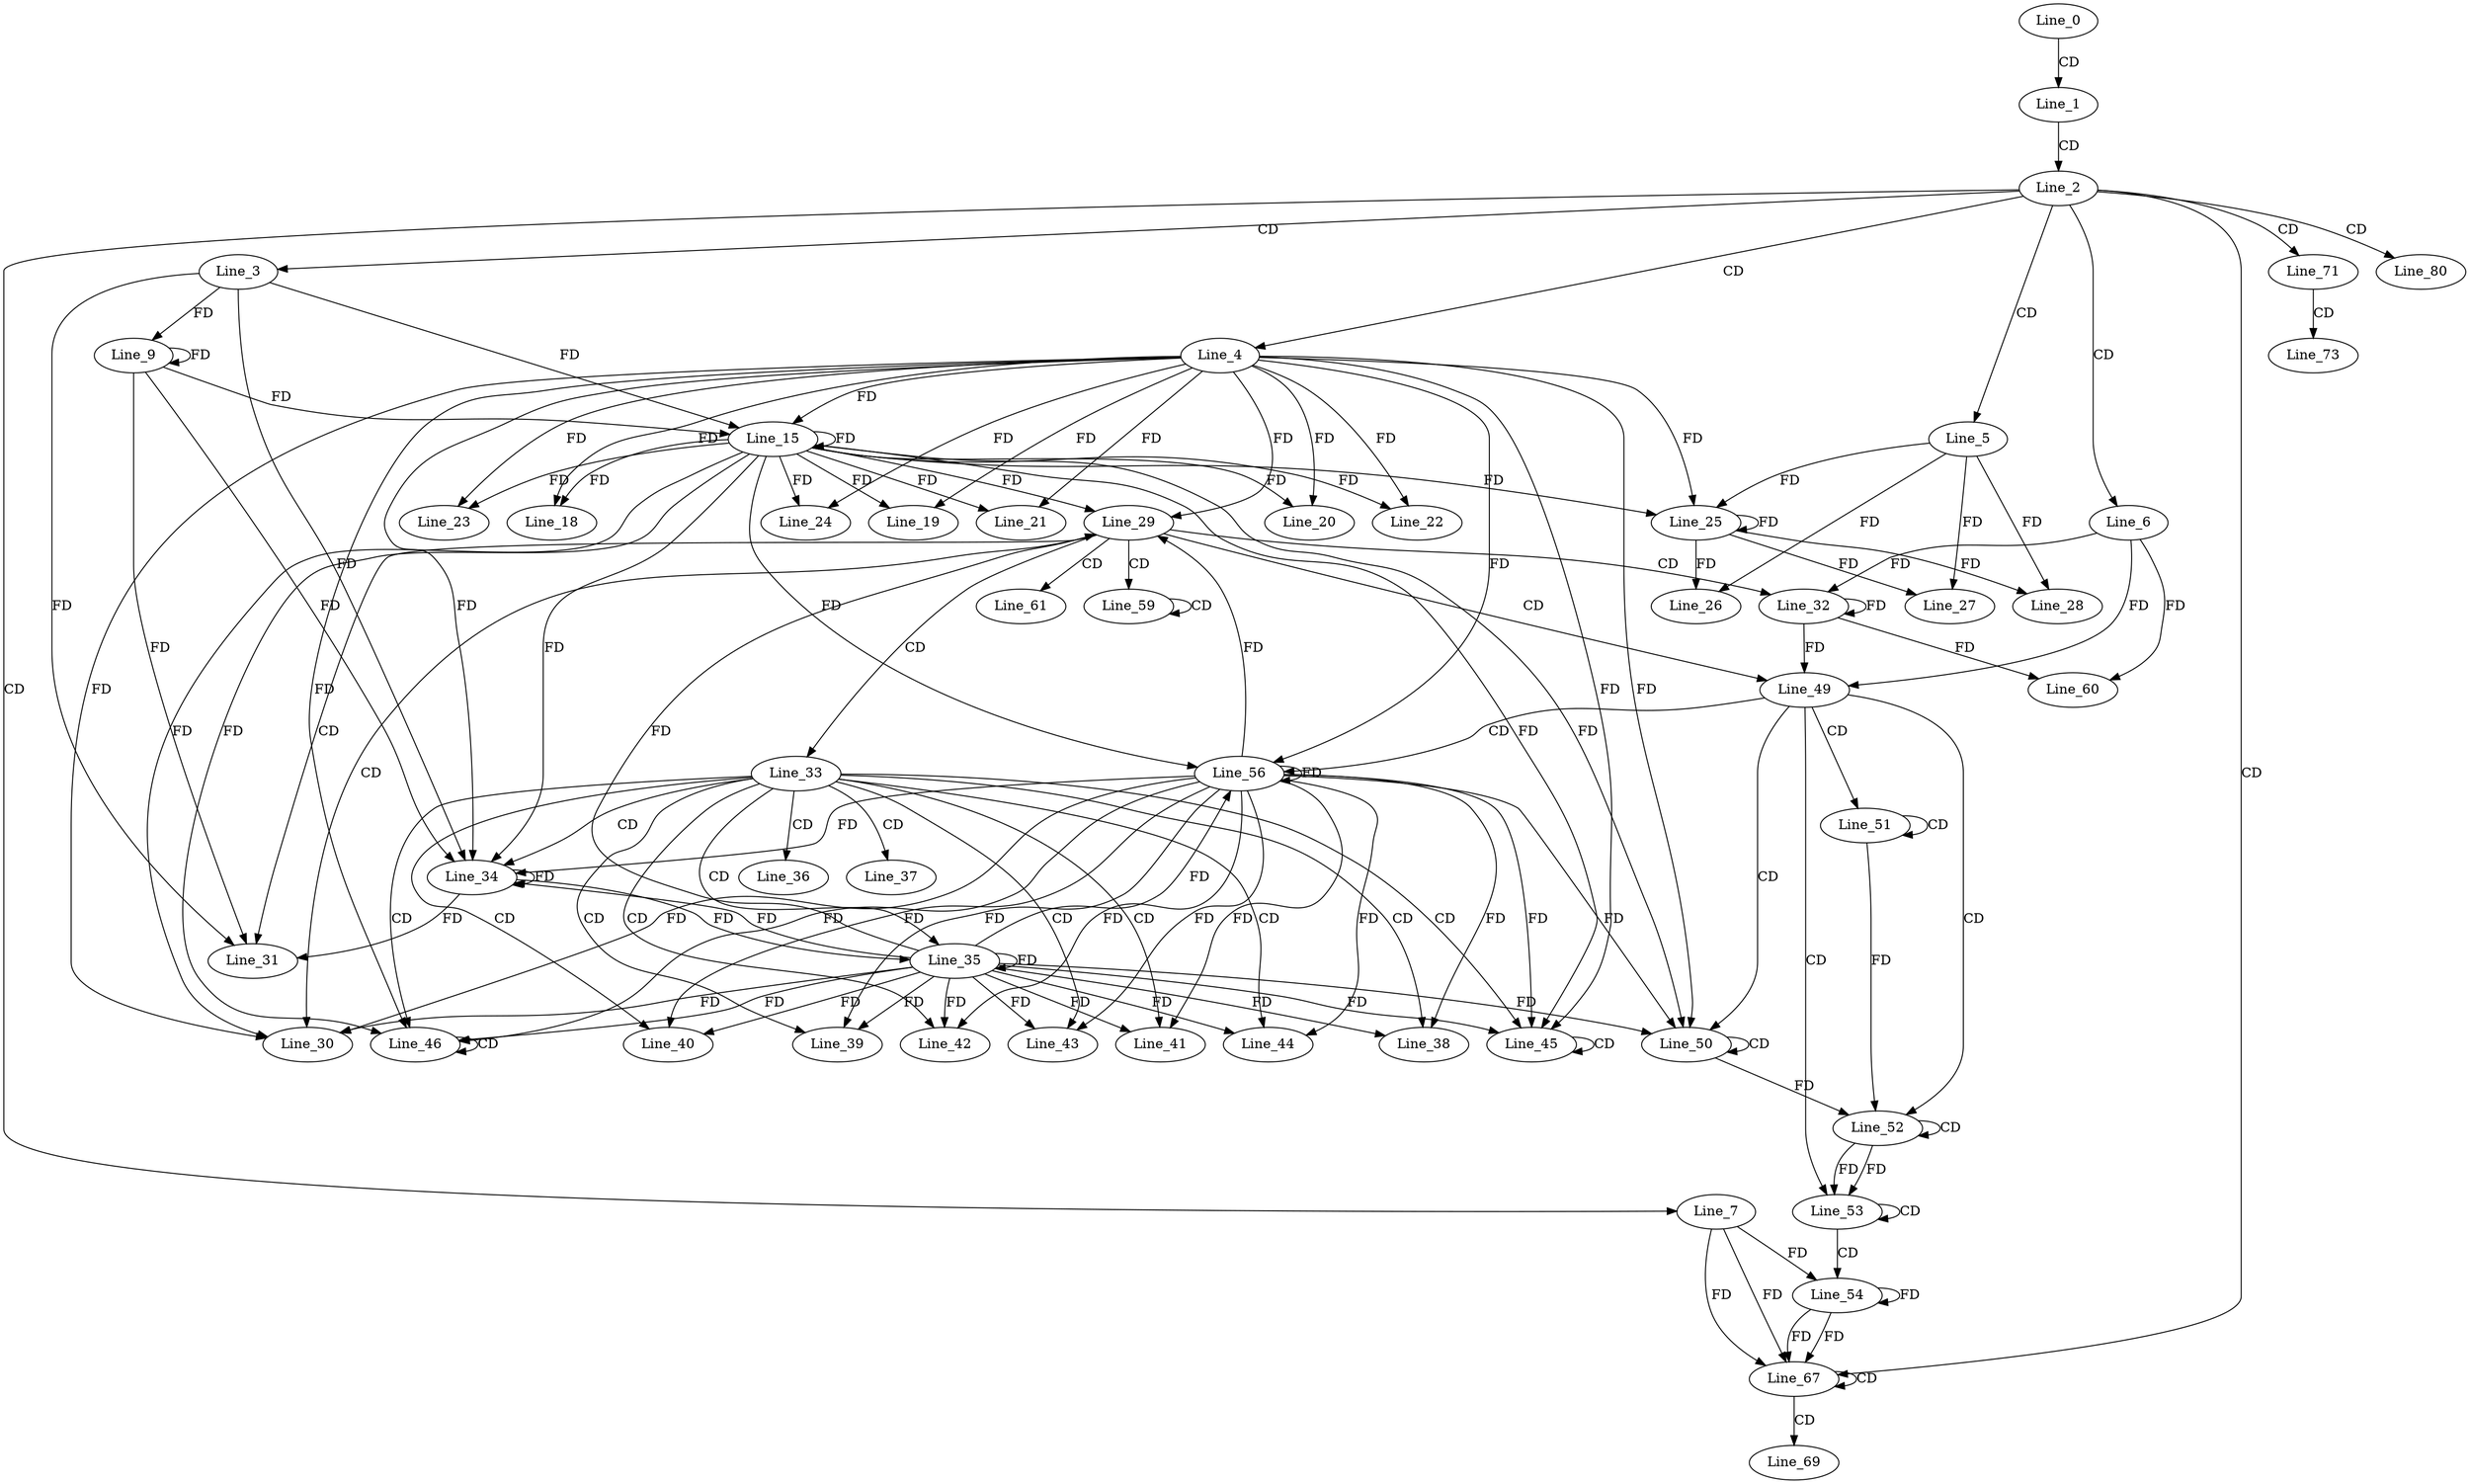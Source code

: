 digraph G {
  Line_0;
  Line_1;
  Line_2;
  Line_3;
  Line_4;
  Line_5;
  Line_6;
  Line_7;
  Line_9;
  Line_15;
  Line_15;
  Line_18;
  Line_19;
  Line_20;
  Line_21;
  Line_22;
  Line_23;
  Line_24;
  Line_25;
  Line_25;
  Line_26;
  Line_27;
  Line_28;
  Line_29;
  Line_30;
  Line_31;
  Line_32;
  Line_32;
  Line_33;
  Line_34;
  Line_34;
  Line_35;
  Line_35;
  Line_36;
  Line_37;
  Line_38;
  Line_39;
  Line_40;
  Line_41;
  Line_42;
  Line_43;
  Line_44;
  Line_45;
  Line_45;
  Line_46;
  Line_46;
  Line_49;
  Line_50;
  Line_50;
  Line_51;
  Line_51;
  Line_52;
  Line_52;
  Line_53;
  Line_53;
  Line_54;
  Line_56;
  Line_59;
  Line_59;
  Line_60;
  Line_61;
  Line_67;
  Line_67;
  Line_69;
  Line_71;
  Line_73;
  Line_80;
  Line_0 -> Line_1 [ label="CD" ];
  Line_1 -> Line_2 [ label="CD" ];
  Line_2 -> Line_3 [ label="CD" ];
  Line_2 -> Line_4 [ label="CD" ];
  Line_2 -> Line_5 [ label="CD" ];
  Line_2 -> Line_6 [ label="CD" ];
  Line_2 -> Line_7 [ label="CD" ];
  Line_3 -> Line_9 [ label="FD" ];
  Line_9 -> Line_9 [ label="FD" ];
  Line_4 -> Line_15 [ label="FD" ];
  Line_15 -> Line_15 [ label="FD" ];
  Line_3 -> Line_15 [ label="FD" ];
  Line_9 -> Line_15 [ label="FD" ];
  Line_4 -> Line_18 [ label="FD" ];
  Line_15 -> Line_18 [ label="FD" ];
  Line_4 -> Line_19 [ label="FD" ];
  Line_15 -> Line_19 [ label="FD" ];
  Line_4 -> Line_20 [ label="FD" ];
  Line_15 -> Line_20 [ label="FD" ];
  Line_4 -> Line_21 [ label="FD" ];
  Line_15 -> Line_21 [ label="FD" ];
  Line_4 -> Line_22 [ label="FD" ];
  Line_15 -> Line_22 [ label="FD" ];
  Line_4 -> Line_23 [ label="FD" ];
  Line_15 -> Line_23 [ label="FD" ];
  Line_4 -> Line_24 [ label="FD" ];
  Line_15 -> Line_24 [ label="FD" ];
  Line_5 -> Line_25 [ label="FD" ];
  Line_25 -> Line_25 [ label="FD" ];
  Line_4 -> Line_25 [ label="FD" ];
  Line_15 -> Line_25 [ label="FD" ];
  Line_5 -> Line_26 [ label="FD" ];
  Line_25 -> Line_26 [ label="FD" ];
  Line_5 -> Line_27 [ label="FD" ];
  Line_25 -> Line_27 [ label="FD" ];
  Line_5 -> Line_28 [ label="FD" ];
  Line_25 -> Line_28 [ label="FD" ];
  Line_4 -> Line_29 [ label="FD" ];
  Line_15 -> Line_29 [ label="FD" ];
  Line_29 -> Line_30 [ label="CD" ];
  Line_4 -> Line_30 [ label="FD" ];
  Line_15 -> Line_30 [ label="FD" ];
  Line_29 -> Line_31 [ label="CD" ];
  Line_3 -> Line_31 [ label="FD" ];
  Line_9 -> Line_31 [ label="FD" ];
  Line_29 -> Line_32 [ label="CD" ];
  Line_32 -> Line_32 [ label="FD" ];
  Line_6 -> Line_32 [ label="FD" ];
  Line_29 -> Line_33 [ label="CD" ];
  Line_33 -> Line_34 [ label="CD" ];
  Line_34 -> Line_34 [ label="FD" ];
  Line_3 -> Line_34 [ label="FD" ];
  Line_9 -> Line_34 [ label="FD" ];
  Line_4 -> Line_34 [ label="FD" ];
  Line_15 -> Line_34 [ label="FD" ];
  Line_33 -> Line_35 [ label="CD" ];
  Line_35 -> Line_35 [ label="FD" ];
  Line_34 -> Line_35 [ label="FD" ];
  Line_33 -> Line_36 [ label="CD" ];
  Line_33 -> Line_37 [ label="CD" ];
  Line_33 -> Line_38 [ label="CD" ];
  Line_35 -> Line_38 [ label="FD" ];
  Line_33 -> Line_39 [ label="CD" ];
  Line_35 -> Line_39 [ label="FD" ];
  Line_33 -> Line_40 [ label="CD" ];
  Line_35 -> Line_40 [ label="FD" ];
  Line_33 -> Line_41 [ label="CD" ];
  Line_35 -> Line_41 [ label="FD" ];
  Line_33 -> Line_42 [ label="CD" ];
  Line_35 -> Line_42 [ label="FD" ];
  Line_33 -> Line_43 [ label="CD" ];
  Line_35 -> Line_43 [ label="FD" ];
  Line_33 -> Line_44 [ label="CD" ];
  Line_35 -> Line_44 [ label="FD" ];
  Line_33 -> Line_45 [ label="CD" ];
  Line_45 -> Line_45 [ label="CD" ];
  Line_35 -> Line_45 [ label="FD" ];
  Line_4 -> Line_45 [ label="FD" ];
  Line_15 -> Line_45 [ label="FD" ];
  Line_33 -> Line_46 [ label="CD" ];
  Line_46 -> Line_46 [ label="CD" ];
  Line_35 -> Line_46 [ label="FD" ];
  Line_4 -> Line_46 [ label="FD" ];
  Line_15 -> Line_46 [ label="FD" ];
  Line_29 -> Line_49 [ label="CD" ];
  Line_32 -> Line_49 [ label="FD" ];
  Line_6 -> Line_49 [ label="FD" ];
  Line_49 -> Line_50 [ label="CD" ];
  Line_50 -> Line_50 [ label="CD" ];
  Line_35 -> Line_50 [ label="FD" ];
  Line_4 -> Line_50 [ label="FD" ];
  Line_15 -> Line_50 [ label="FD" ];
  Line_49 -> Line_51 [ label="CD" ];
  Line_51 -> Line_51 [ label="CD" ];
  Line_49 -> Line_52 [ label="CD" ];
  Line_52 -> Line_52 [ label="CD" ];
  Line_51 -> Line_52 [ label="FD" ];
  Line_50 -> Line_52 [ label="FD" ];
  Line_49 -> Line_53 [ label="CD" ];
  Line_52 -> Line_53 [ label="FD" ];
  Line_53 -> Line_53 [ label="CD" ];
  Line_52 -> Line_53 [ label="FD" ];
  Line_53 -> Line_54 [ label="CD" ];
  Line_54 -> Line_54 [ label="FD" ];
  Line_7 -> Line_54 [ label="FD" ];
  Line_49 -> Line_56 [ label="CD" ];
  Line_35 -> Line_56 [ label="FD" ];
  Line_56 -> Line_56 [ label="FD" ];
  Line_4 -> Line_56 [ label="FD" ];
  Line_15 -> Line_56 [ label="FD" ];
  Line_29 -> Line_59 [ label="CD" ];
  Line_59 -> Line_59 [ label="CD" ];
  Line_32 -> Line_60 [ label="FD" ];
  Line_6 -> Line_60 [ label="FD" ];
  Line_29 -> Line_61 [ label="CD" ];
  Line_2 -> Line_67 [ label="CD" ];
  Line_54 -> Line_67 [ label="FD" ];
  Line_7 -> Line_67 [ label="FD" ];
  Line_67 -> Line_67 [ label="CD" ];
  Line_54 -> Line_67 [ label="FD" ];
  Line_7 -> Line_67 [ label="FD" ];
  Line_67 -> Line_69 [ label="CD" ];
  Line_2 -> Line_71 [ label="CD" ];
  Line_71 -> Line_73 [ label="CD" ];
  Line_2 -> Line_80 [ label="CD" ];
  Line_35 -> Line_29 [ label="FD" ];
  Line_56 -> Line_29 [ label="FD" ];
  Line_35 -> Line_30 [ label="FD" ];
  Line_56 -> Line_30 [ label="FD" ];
  Line_34 -> Line_31 [ label="FD" ];
  Line_35 -> Line_34 [ label="FD" ];
  Line_56 -> Line_34 [ label="FD" ];
  Line_56 -> Line_38 [ label="FD" ];
  Line_56 -> Line_39 [ label="FD" ];
  Line_56 -> Line_40 [ label="FD" ];
  Line_56 -> Line_41 [ label="FD" ];
  Line_56 -> Line_42 [ label="FD" ];
  Line_56 -> Line_43 [ label="FD" ];
  Line_56 -> Line_44 [ label="FD" ];
  Line_56 -> Line_45 [ label="FD" ];
  Line_56 -> Line_46 [ label="FD" ];
  Line_56 -> Line_50 [ label="FD" ];
}
